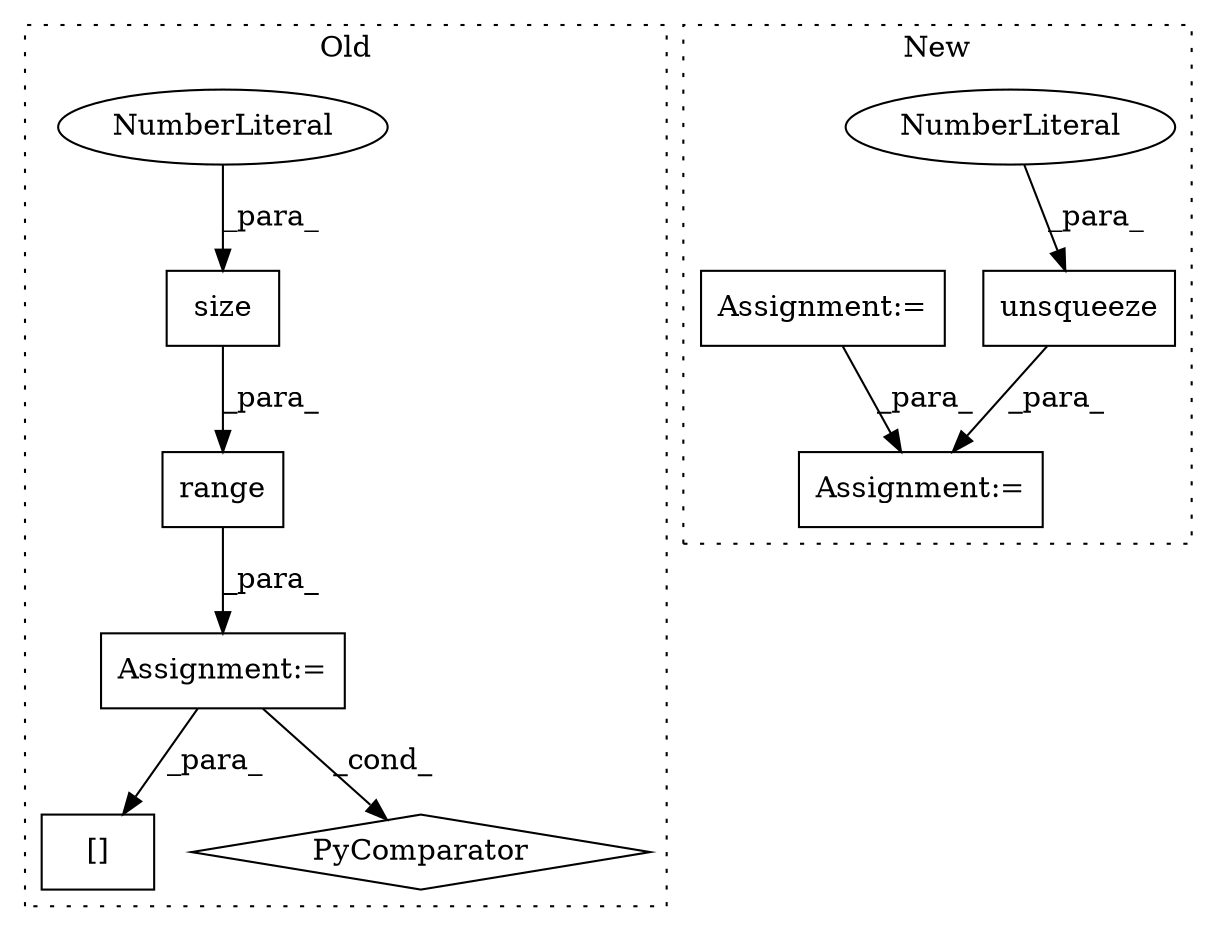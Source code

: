 digraph G {
subgraph cluster0 {
1 [label="size" a="32" s="3374,3380" l="5,1" shape="box"];
3 [label="Assignment:=" a="7" s="3354" l="37" shape="box"];
4 [label="NumberLiteral" a="34" s="3379" l="1" shape="ellipse"];
8 [label="range" a="32" s="3361,3381" l="6,1" shape="box"];
9 [label="[]" a="2" s="3267,3275" l="7,1" shape="box"];
10 [label="PyComparator" a="113" s="3354" l="37" shape="diamond"];
label = "Old";
style="dotted";
}
subgraph cluster1 {
2 [label="unsqueeze" a="32" s="2915,2926" l="10,1" shape="box"];
5 [label="NumberLiteral" a="34" s="2925" l="1" shape="ellipse"];
6 [label="Assignment:=" a="7" s="3278" l="1" shape="box"];
7 [label="Assignment:=" a="7" s="2847" l="1" shape="box"];
label = "New";
style="dotted";
}
1 -> 8 [label="_para_"];
2 -> 6 [label="_para_"];
3 -> 9 [label="_para_"];
3 -> 10 [label="_cond_"];
4 -> 1 [label="_para_"];
5 -> 2 [label="_para_"];
7 -> 6 [label="_para_"];
8 -> 3 [label="_para_"];
}
